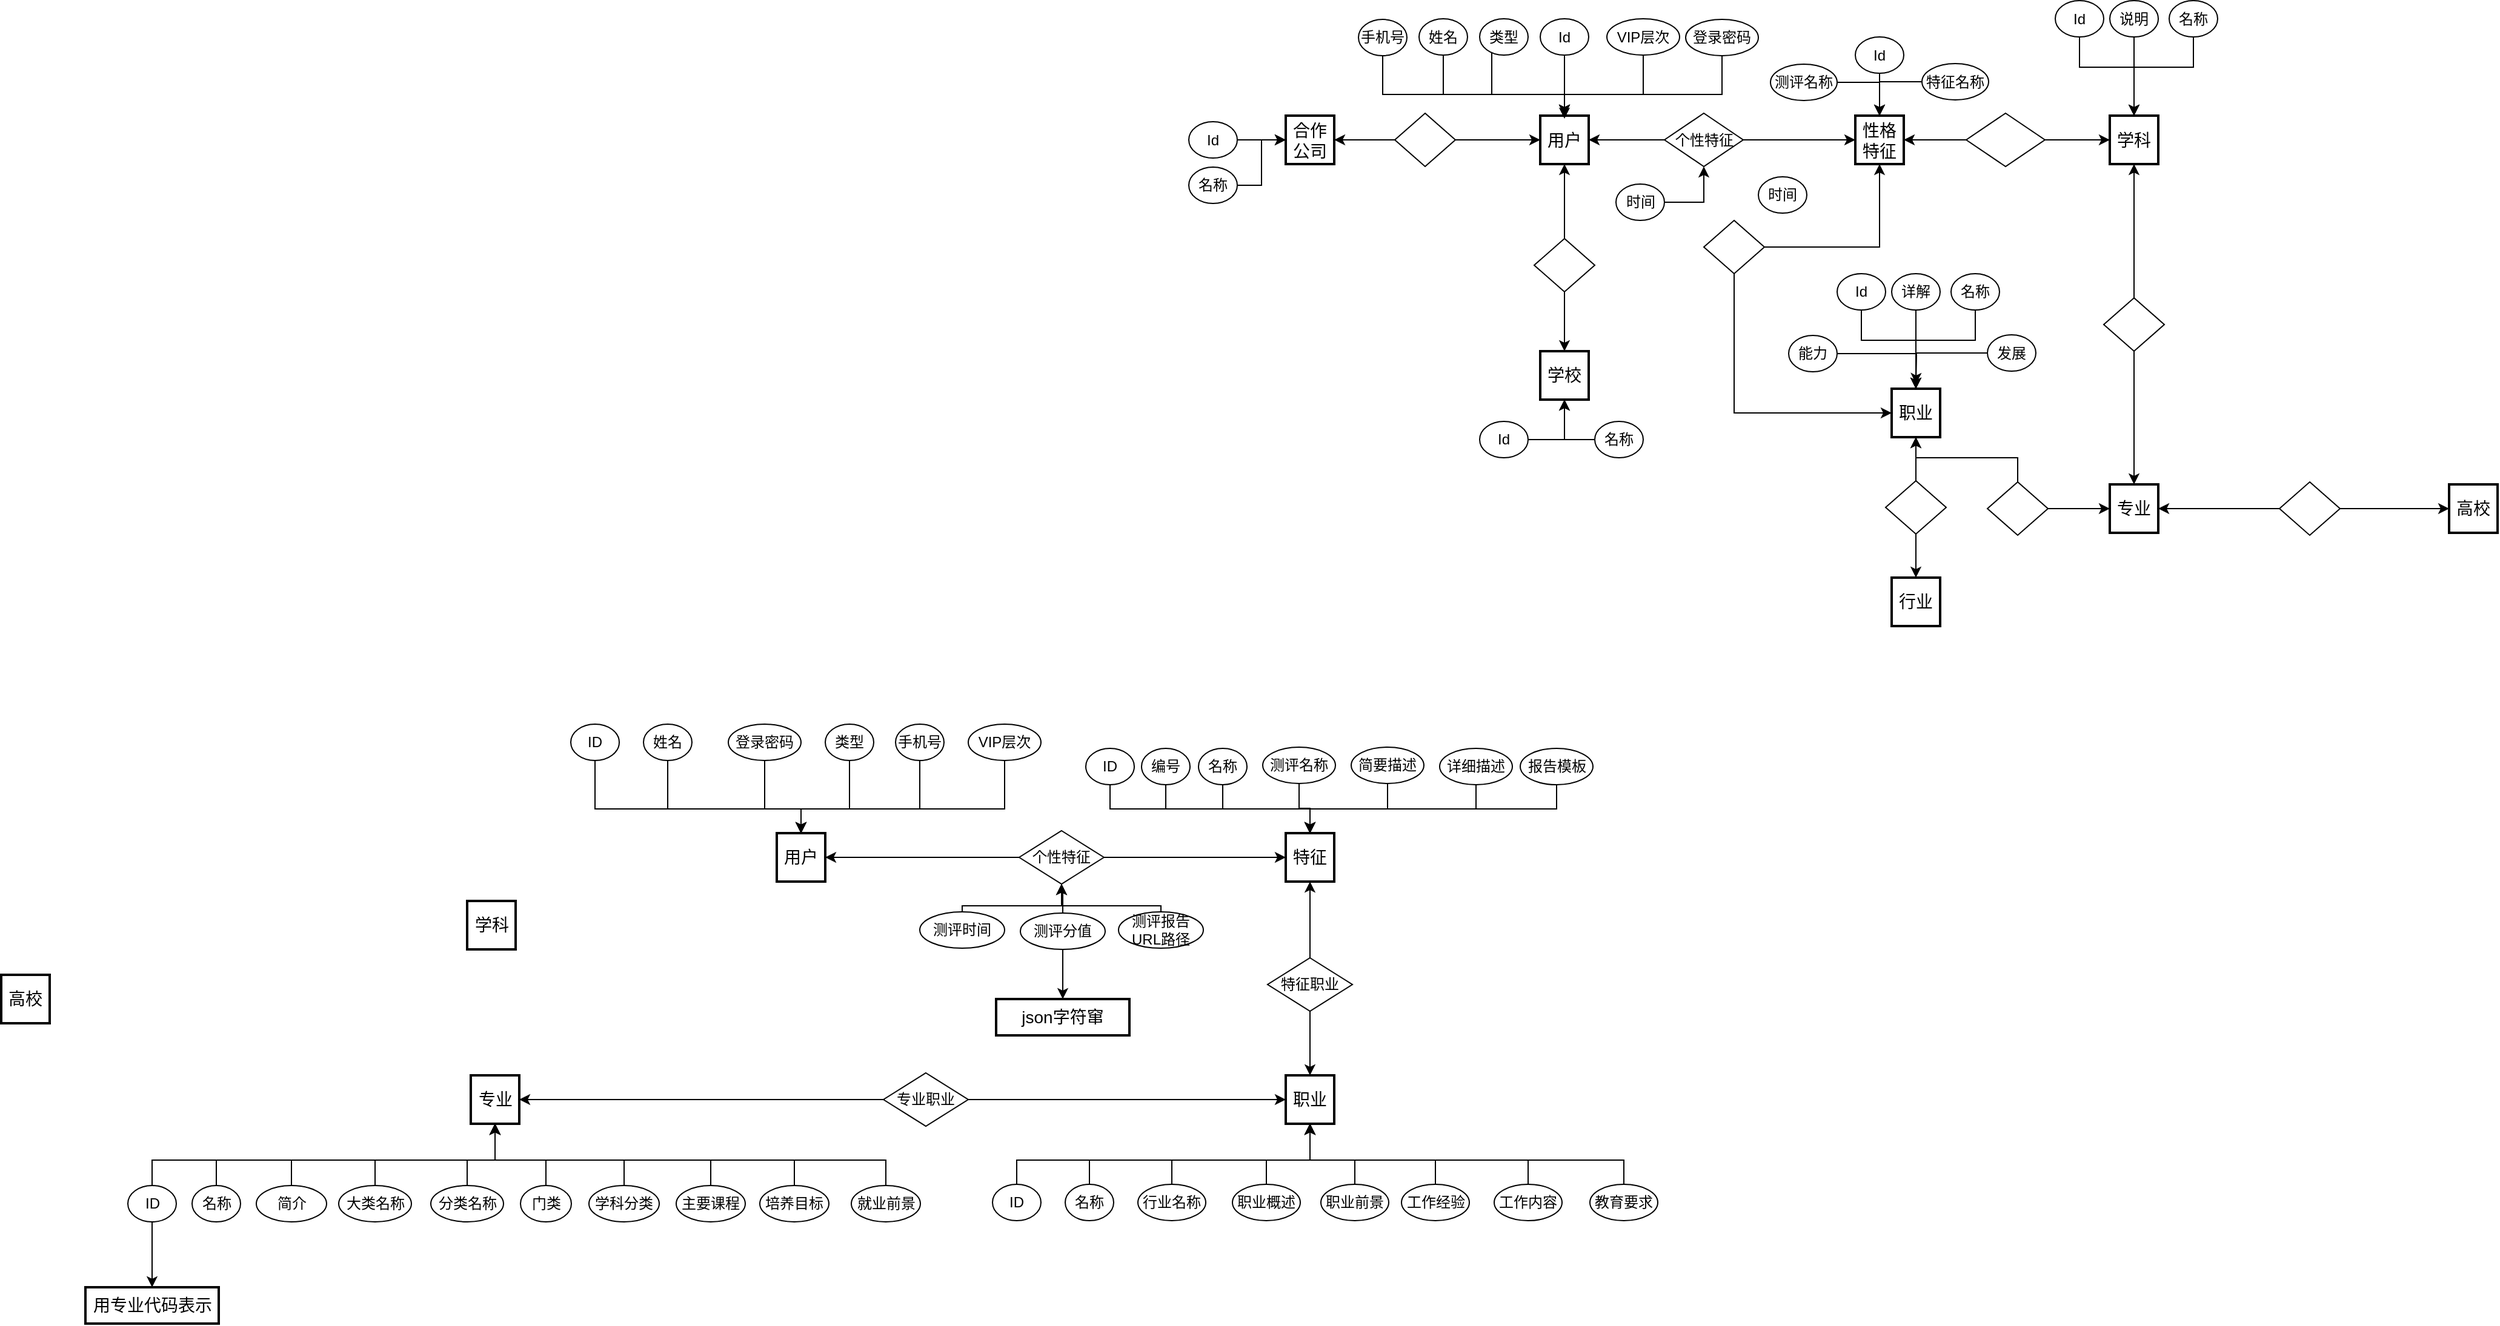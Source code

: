 <mxfile pages="1" version="11.2.8" type="github"><diagram id="c3jLHQnRXWolZvUFxAqa" name="第 1 页"><mxGraphModel dx="3076" dy="795" grid="1" gridSize="10" guides="1" tooltips="1" connect="1" arrows="1" fold="1" page="1" pageScale="1" pageWidth="827" pageHeight="1169" math="0" shadow="0"><root><mxCell id="0"/><mxCell id="1" parent="0"/><mxCell id="4pVOSGv-A3DW7dWkaYDo-1" value="用户" style="strokeWidth=2;whiteSpace=wrap;html=1;align=center;fontSize=14;" parent="1" vertex="1"><mxGeometry x="-160" y="257.5" width="40" height="40" as="geometry"/></mxCell><mxCell id="AkmsUMtlwAlHVYokd7_f-1" value="学校" style="strokeWidth=2;whiteSpace=wrap;html=1;align=center;fontSize=14;" parent="1" vertex="1"><mxGeometry x="-160" y="452" width="40" height="40" as="geometry"/></mxCell><mxCell id="AkmsUMtlwAlHVYokd7_f-3" value="专业" style="strokeWidth=2;whiteSpace=wrap;html=1;align=center;fontSize=14;" parent="1" vertex="1"><mxGeometry x="310" y="562" width="40" height="40" as="geometry"/></mxCell><mxCell id="Sx5HT6EdKAHx9cpC8Vp--2" value="" style="group" parent="1" vertex="1" connectable="0"><mxGeometry x="265" y="162.5" width="134" height="135" as="geometry"/></mxCell><mxCell id="AkmsUMtlwAlHVYokd7_f-4" value="学科" style="strokeWidth=2;whiteSpace=wrap;html=1;align=center;fontSize=14;" parent="Sx5HT6EdKAHx9cpC8Vp--2" vertex="1"><mxGeometry x="45" y="95" width="40" height="40" as="geometry"/></mxCell><mxCell id="AkmsUMtlwAlHVYokd7_f-10" style="edgeStyle=orthogonalEdgeStyle;rounded=0;orthogonalLoop=1;jettySize=auto;html=1;entryX=0.5;entryY=0;entryDx=0;entryDy=0;" parent="Sx5HT6EdKAHx9cpC8Vp--2" source="AkmsUMtlwAlHVYokd7_f-6" target="AkmsUMtlwAlHVYokd7_f-4" edge="1"><mxGeometry relative="1" as="geometry"><Array as="points"><mxPoint x="114" y="55"/><mxPoint x="65" y="55"/></Array></mxGeometry></mxCell><mxCell id="AkmsUMtlwAlHVYokd7_f-6" value="名称" style="ellipse;whiteSpace=wrap;html=1;" parent="Sx5HT6EdKAHx9cpC8Vp--2" vertex="1"><mxGeometry x="94" width="40" height="30" as="geometry"/></mxCell><mxCell id="AkmsUMtlwAlHVYokd7_f-9" style="edgeStyle=orthogonalEdgeStyle;rounded=0;orthogonalLoop=1;jettySize=auto;html=1;entryX=0.5;entryY=0;entryDx=0;entryDy=0;" parent="Sx5HT6EdKAHx9cpC8Vp--2" source="AkmsUMtlwAlHVYokd7_f-7" target="AkmsUMtlwAlHVYokd7_f-4" edge="1"><mxGeometry relative="1" as="geometry"><Array as="points"><mxPoint x="20" y="55"/><mxPoint x="65" y="55"/></Array></mxGeometry></mxCell><mxCell id="AkmsUMtlwAlHVYokd7_f-7" value="Id" style="ellipse;whiteSpace=wrap;html=1;" parent="Sx5HT6EdKAHx9cpC8Vp--2" vertex="1"><mxGeometry width="40" height="30" as="geometry"/></mxCell><mxCell id="Sx5HT6EdKAHx9cpC8Vp--1" style="edgeStyle=orthogonalEdgeStyle;rounded=0;orthogonalLoop=1;jettySize=auto;html=1;entryX=0.5;entryY=0;entryDx=0;entryDy=0;" parent="Sx5HT6EdKAHx9cpC8Vp--2" source="AkmsUMtlwAlHVYokd7_f-8" target="AkmsUMtlwAlHVYokd7_f-4" edge="1"><mxGeometry relative="1" as="geometry"><Array as="points"><mxPoint x="65" y="75"/><mxPoint x="65" y="75"/></Array></mxGeometry></mxCell><mxCell id="AkmsUMtlwAlHVYokd7_f-8" value="说明" style="ellipse;whiteSpace=wrap;html=1;" parent="Sx5HT6EdKAHx9cpC8Vp--2" vertex="1"><mxGeometry x="45" width="40" height="30" as="geometry"/></mxCell><mxCell id="Sx5HT6EdKAHx9cpC8Vp--14" style="edgeStyle=orthogonalEdgeStyle;rounded=0;orthogonalLoop=1;jettySize=auto;html=1;exitX=0.5;exitY=0;exitDx=0;exitDy=0;" parent="1" source="Sx5HT6EdKAHx9cpC8Vp--13" target="Sx5HT6EdKAHx9cpC8Vp--4" edge="1"><mxGeometry relative="1" as="geometry"/></mxCell><mxCell id="Sx5HT6EdKAHx9cpC8Vp--4" value="职业" style="strokeWidth=2;whiteSpace=wrap;html=1;align=center;fontSize=14;" parent="1" vertex="1"><mxGeometry x="130" y="483" width="40" height="40" as="geometry"/></mxCell><mxCell id="Sx5HT6EdKAHx9cpC8Vp--5" style="edgeStyle=orthogonalEdgeStyle;rounded=0;orthogonalLoop=1;jettySize=auto;html=1;entryX=0.5;entryY=0;entryDx=0;entryDy=0;" parent="1" source="Sx5HT6EdKAHx9cpC8Vp--6" target="Sx5HT6EdKAHx9cpC8Vp--4" edge="1"><mxGeometry relative="1" as="geometry"><Array as="points"><mxPoint x="199" y="443"/><mxPoint x="150" y="443"/></Array></mxGeometry></mxCell><mxCell id="Sx5HT6EdKAHx9cpC8Vp--6" value="名称" style="ellipse;whiteSpace=wrap;html=1;" parent="1" vertex="1"><mxGeometry x="179" y="388" width="40" height="30" as="geometry"/></mxCell><mxCell id="Sx5HT6EdKAHx9cpC8Vp--7" style="edgeStyle=orthogonalEdgeStyle;rounded=0;orthogonalLoop=1;jettySize=auto;html=1;entryX=0.5;entryY=0;entryDx=0;entryDy=0;" parent="1" source="Sx5HT6EdKAHx9cpC8Vp--8" target="Sx5HT6EdKAHx9cpC8Vp--4" edge="1"><mxGeometry relative="1" as="geometry"><Array as="points"><mxPoint x="105" y="443"/><mxPoint x="150" y="443"/></Array></mxGeometry></mxCell><mxCell id="Sx5HT6EdKAHx9cpC8Vp--8" value="Id" style="ellipse;whiteSpace=wrap;html=1;" parent="1" vertex="1"><mxGeometry x="85" y="388" width="40" height="30" as="geometry"/></mxCell><mxCell id="Sx5HT6EdKAHx9cpC8Vp--9" style="edgeStyle=orthogonalEdgeStyle;rounded=0;orthogonalLoop=1;jettySize=auto;html=1;entryX=0.5;entryY=0;entryDx=0;entryDy=0;" parent="1" source="Sx5HT6EdKAHx9cpC8Vp--10" target="Sx5HT6EdKAHx9cpC8Vp--4" edge="1"><mxGeometry relative="1" as="geometry"><Array as="points"><mxPoint x="150" y="463"/><mxPoint x="150" y="463"/></Array></mxGeometry></mxCell><mxCell id="Sx5HT6EdKAHx9cpC8Vp--10" value="详解" style="ellipse;whiteSpace=wrap;html=1;" parent="1" vertex="1"><mxGeometry x="130" y="388" width="40" height="30" as="geometry"/></mxCell><mxCell id="Sx5HT6EdKAHx9cpC8Vp--18" style="edgeStyle=orthogonalEdgeStyle;rounded=0;orthogonalLoop=1;jettySize=auto;html=1;entryX=0.5;entryY=0;entryDx=0;entryDy=0;" parent="1" source="Sx5HT6EdKAHx9cpC8Vp--11" target="Sx5HT6EdKAHx9cpC8Vp--4" edge="1"><mxGeometry relative="1" as="geometry"/></mxCell><mxCell id="Sx5HT6EdKAHx9cpC8Vp--11" value="能力" style="ellipse;whiteSpace=wrap;html=1;" parent="1" vertex="1"><mxGeometry x="45" y="439" width="40" height="30" as="geometry"/></mxCell><mxCell id="Sx5HT6EdKAHx9cpC8Vp--12" value="行业" style="strokeWidth=2;whiteSpace=wrap;html=1;align=center;fontSize=14;" parent="1" vertex="1"><mxGeometry x="130" y="639" width="40" height="40" as="geometry"/></mxCell><mxCell id="Sx5HT6EdKAHx9cpC8Vp--15" style="edgeStyle=orthogonalEdgeStyle;rounded=0;orthogonalLoop=1;jettySize=auto;html=1;entryX=0.5;entryY=0;entryDx=0;entryDy=0;" parent="1" source="Sx5HT6EdKAHx9cpC8Vp--13" target="Sx5HT6EdKAHx9cpC8Vp--12" edge="1"><mxGeometry relative="1" as="geometry"/></mxCell><mxCell id="Sx5HT6EdKAHx9cpC8Vp--13" value="" style="rhombus;whiteSpace=wrap;html=1;" parent="1" vertex="1"><mxGeometry x="125" y="559" width="50" height="44" as="geometry"/></mxCell><mxCell id="Sx5HT6EdKAHx9cpC8Vp--20" style="edgeStyle=orthogonalEdgeStyle;rounded=0;orthogonalLoop=1;jettySize=auto;html=1;" parent="1" source="Sx5HT6EdKAHx9cpC8Vp--19" edge="1"><mxGeometry relative="1" as="geometry"><mxPoint x="150" y="479" as="targetPoint"/></mxGeometry></mxCell><mxCell id="Sx5HT6EdKAHx9cpC8Vp--19" value="发展" style="ellipse;whiteSpace=wrap;html=1;" parent="1" vertex="1"><mxGeometry x="209" y="438.5" width="40" height="30" as="geometry"/></mxCell><mxCell id="Sx5HT6EdKAHx9cpC8Vp--23" value="高校" style="strokeWidth=2;whiteSpace=wrap;html=1;align=center;fontSize=14;" parent="1" vertex="1"><mxGeometry x="590" y="562" width="40" height="40" as="geometry"/></mxCell><mxCell id="Sx5HT6EdKAHx9cpC8Vp--25" style="edgeStyle=orthogonalEdgeStyle;rounded=0;orthogonalLoop=1;jettySize=auto;html=1;entryX=0.5;entryY=1;entryDx=0;entryDy=0;" parent="1" source="Sx5HT6EdKAHx9cpC8Vp--24" target="Sx5HT6EdKAHx9cpC8Vp--4" edge="1"><mxGeometry relative="1" as="geometry"><Array as="points"><mxPoint x="234" y="540"/><mxPoint x="150" y="540"/></Array></mxGeometry></mxCell><mxCell id="Sx5HT6EdKAHx9cpC8Vp--26" style="edgeStyle=orthogonalEdgeStyle;rounded=0;orthogonalLoop=1;jettySize=auto;html=1;entryX=0;entryY=0.5;entryDx=0;entryDy=0;" parent="1" source="Sx5HT6EdKAHx9cpC8Vp--24" target="AkmsUMtlwAlHVYokd7_f-3" edge="1"><mxGeometry relative="1" as="geometry"/></mxCell><mxCell id="Sx5HT6EdKAHx9cpC8Vp--24" value="" style="rhombus;whiteSpace=wrap;html=1;" parent="1" vertex="1"><mxGeometry x="209" y="560" width="50" height="44" as="geometry"/></mxCell><mxCell id="Sx5HT6EdKAHx9cpC8Vp--28" style="edgeStyle=orthogonalEdgeStyle;rounded=0;orthogonalLoop=1;jettySize=auto;html=1;entryX=1;entryY=0.5;entryDx=0;entryDy=0;" parent="1" source="Sx5HT6EdKAHx9cpC8Vp--27" target="AkmsUMtlwAlHVYokd7_f-3" edge="1"><mxGeometry relative="1" as="geometry"/></mxCell><mxCell id="Sx5HT6EdKAHx9cpC8Vp--29" style="edgeStyle=orthogonalEdgeStyle;rounded=0;orthogonalLoop=1;jettySize=auto;html=1;entryX=0;entryY=0.5;entryDx=0;entryDy=0;" parent="1" source="Sx5HT6EdKAHx9cpC8Vp--27" target="Sx5HT6EdKAHx9cpC8Vp--23" edge="1"><mxGeometry relative="1" as="geometry"/></mxCell><mxCell id="Sx5HT6EdKAHx9cpC8Vp--27" value="" style="rhombus;whiteSpace=wrap;html=1;" parent="1" vertex="1"><mxGeometry x="450" y="560" width="50" height="44" as="geometry"/></mxCell><mxCell id="Sx5HT6EdKAHx9cpC8Vp--31" style="edgeStyle=orthogonalEdgeStyle;rounded=0;orthogonalLoop=1;jettySize=auto;html=1;" parent="1" source="Sx5HT6EdKAHx9cpC8Vp--30" target="AkmsUMtlwAlHVYokd7_f-3" edge="1"><mxGeometry relative="1" as="geometry"/></mxCell><mxCell id="Sx5HT6EdKAHx9cpC8Vp--32" style="edgeStyle=orthogonalEdgeStyle;rounded=0;orthogonalLoop=1;jettySize=auto;html=1;entryX=0.5;entryY=1;entryDx=0;entryDy=0;" parent="1" source="Sx5HT6EdKAHx9cpC8Vp--30" target="AkmsUMtlwAlHVYokd7_f-4" edge="1"><mxGeometry relative="1" as="geometry"/></mxCell><mxCell id="Sx5HT6EdKAHx9cpC8Vp--30" value="" style="rhombus;whiteSpace=wrap;html=1;" parent="1" vertex="1"><mxGeometry x="305" y="408" width="50" height="44" as="geometry"/></mxCell><mxCell id="Sx5HT6EdKAHx9cpC8Vp--33" value="性格特征" style="strokeWidth=2;whiteSpace=wrap;html=1;align=center;fontSize=14;" parent="1" vertex="1"><mxGeometry x="100" y="257.5" width="40" height="40" as="geometry"/></mxCell><mxCell id="Sx5HT6EdKAHx9cpC8Vp--49" style="edgeStyle=orthogonalEdgeStyle;rounded=0;orthogonalLoop=1;jettySize=auto;html=1;entryX=0.5;entryY=0;entryDx=0;entryDy=0;" parent="1" source="Sx5HT6EdKAHx9cpC8Vp--34" target="Sx5HT6EdKAHx9cpC8Vp--33" edge="1"><mxGeometry relative="1" as="geometry"/></mxCell><mxCell id="Sx5HT6EdKAHx9cpC8Vp--34" value="Id" style="ellipse;whiteSpace=wrap;html=1;" parent="1" vertex="1"><mxGeometry x="100" y="192.5" width="40" height="30" as="geometry"/></mxCell><mxCell id="Sx5HT6EdKAHx9cpC8Vp--51" style="edgeStyle=orthogonalEdgeStyle;rounded=0;orthogonalLoop=1;jettySize=auto;html=1;entryX=0.5;entryY=0;entryDx=0;entryDy=0;" parent="1" source="Sx5HT6EdKAHx9cpC8Vp--35" target="Sx5HT6EdKAHx9cpC8Vp--33" edge="1"><mxGeometry relative="1" as="geometry"/></mxCell><mxCell id="Sx5HT6EdKAHx9cpC8Vp--35" value="特征名称" style="ellipse;whiteSpace=wrap;html=1;" parent="1" vertex="1"><mxGeometry x="155" y="214.5" width="55" height="30" as="geometry"/></mxCell><mxCell id="Sx5HT6EdKAHx9cpC8Vp--50" style="edgeStyle=orthogonalEdgeStyle;rounded=0;orthogonalLoop=1;jettySize=auto;html=1;entryX=0.5;entryY=0;entryDx=0;entryDy=0;" parent="1" source="Sx5HT6EdKAHx9cpC8Vp--36" target="Sx5HT6EdKAHx9cpC8Vp--33" edge="1"><mxGeometry relative="1" as="geometry"/></mxCell><mxCell id="Sx5HT6EdKAHx9cpC8Vp--36" value="测评名称" style="ellipse;whiteSpace=wrap;html=1;" parent="1" vertex="1"><mxGeometry x="30" y="215" width="55" height="30" as="geometry"/></mxCell><mxCell id="Sx5HT6EdKAHx9cpC8Vp--38" style="edgeStyle=orthogonalEdgeStyle;rounded=0;orthogonalLoop=1;jettySize=auto;html=1;entryX=1;entryY=0.5;entryDx=0;entryDy=0;" parent="1" source="Sx5HT6EdKAHx9cpC8Vp--37" target="4pVOSGv-A3DW7dWkaYDo-1" edge="1"><mxGeometry relative="1" as="geometry"/></mxCell><mxCell id="Sx5HT6EdKAHx9cpC8Vp--39" style="edgeStyle=orthogonalEdgeStyle;rounded=0;orthogonalLoop=1;jettySize=auto;html=1;entryX=0;entryY=0.5;entryDx=0;entryDy=0;" parent="1" source="Sx5HT6EdKAHx9cpC8Vp--37" target="Sx5HT6EdKAHx9cpC8Vp--33" edge="1"><mxGeometry relative="1" as="geometry"/></mxCell><mxCell id="Sx5HT6EdKAHx9cpC8Vp--37" value="个性特征" style="rhombus;whiteSpace=wrap;html=1;" parent="1" vertex="1"><mxGeometry x="-57.5" y="255.5" width="65" height="44" as="geometry"/></mxCell><mxCell id="Sx5HT6EdKAHx9cpC8Vp--41" style="edgeStyle=orthogonalEdgeStyle;rounded=0;orthogonalLoop=1;jettySize=auto;html=1;entryX=0.5;entryY=0;entryDx=0;entryDy=0;" parent="1" source="Sx5HT6EdKAHx9cpC8Vp--40" target="4pVOSGv-A3DW7dWkaYDo-1" edge="1"><mxGeometry relative="1" as="geometry"/></mxCell><mxCell id="Sx5HT6EdKAHx9cpC8Vp--40" value="Id" style="ellipse;whiteSpace=wrap;html=1;" parent="1" vertex="1"><mxGeometry x="-160" y="177.5" width="40" height="30" as="geometry"/></mxCell><mxCell id="Sx5HT6EdKAHx9cpC8Vp--44" style="edgeStyle=orthogonalEdgeStyle;rounded=0;orthogonalLoop=1;jettySize=auto;html=1;entryX=1;entryY=0.5;entryDx=0;entryDy=0;" parent="1" source="Sx5HT6EdKAHx9cpC8Vp--43" target="Sx5HT6EdKAHx9cpC8Vp--33" edge="1"><mxGeometry relative="1" as="geometry"/></mxCell><mxCell id="Sx5HT6EdKAHx9cpC8Vp--43" value="" style="rhombus;whiteSpace=wrap;html=1;" parent="1" vertex="1"><mxGeometry x="191.5" y="255.5" width="65" height="44" as="geometry"/></mxCell><mxCell id="Sx5HT6EdKAHx9cpC8Vp--45" style="edgeStyle=orthogonalEdgeStyle;rounded=0;orthogonalLoop=1;jettySize=auto;html=1;exitX=1;exitY=0.5;exitDx=0;exitDy=0;" parent="1" source="Sx5HT6EdKAHx9cpC8Vp--43" target="AkmsUMtlwAlHVYokd7_f-4" edge="1"><mxGeometry relative="1" as="geometry"/></mxCell><mxCell id="Sx5HT6EdKAHx9cpC8Vp--54" style="edgeStyle=orthogonalEdgeStyle;rounded=0;orthogonalLoop=1;jettySize=auto;html=1;entryX=0.5;entryY=0;entryDx=0;entryDy=0;" parent="1" source="Sx5HT6EdKAHx9cpC8Vp--52" target="4pVOSGv-A3DW7dWkaYDo-1" edge="1"><mxGeometry relative="1" as="geometry"><Array as="points"><mxPoint x="-200" y="240"/><mxPoint x="-140" y="240"/></Array></mxGeometry></mxCell><mxCell id="Sx5HT6EdKAHx9cpC8Vp--52" value="类型" style="ellipse;whiteSpace=wrap;html=1;" parent="1" vertex="1"><mxGeometry x="-210" y="177.5" width="40" height="30" as="geometry"/></mxCell><mxCell id="Sx5HT6EdKAHx9cpC8Vp--55" style="edgeStyle=orthogonalEdgeStyle;rounded=0;orthogonalLoop=1;jettySize=auto;html=1;" parent="1" source="Sx5HT6EdKAHx9cpC8Vp--53" edge="1"><mxGeometry relative="1" as="geometry"><mxPoint x="-140" y="260" as="targetPoint"/><Array as="points"><mxPoint x="-75" y="240"/><mxPoint x="-140" y="240"/></Array></mxGeometry></mxCell><mxCell id="Sx5HT6EdKAHx9cpC8Vp--53" value="VIP层次" style="ellipse;whiteSpace=wrap;html=1;" parent="1" vertex="1"><mxGeometry x="-105" y="177.5" width="60" height="30" as="geometry"/></mxCell><mxCell id="Sx5HT6EdKAHx9cpC8Vp--56" value="合作公司" style="strokeWidth=2;whiteSpace=wrap;html=1;align=center;fontSize=14;" parent="1" vertex="1"><mxGeometry x="-370" y="257.5" width="40" height="40" as="geometry"/></mxCell><mxCell id="Sx5HT6EdKAHx9cpC8Vp--58" style="edgeStyle=orthogonalEdgeStyle;rounded=0;orthogonalLoop=1;jettySize=auto;html=1;entryX=1;entryY=0.5;entryDx=0;entryDy=0;" parent="1" source="Sx5HT6EdKAHx9cpC8Vp--57" target="Sx5HT6EdKAHx9cpC8Vp--56" edge="1"><mxGeometry relative="1" as="geometry"/></mxCell><mxCell id="Sx5HT6EdKAHx9cpC8Vp--59" style="edgeStyle=orthogonalEdgeStyle;rounded=0;orthogonalLoop=1;jettySize=auto;html=1;entryX=0;entryY=0.5;entryDx=0;entryDy=0;" parent="1" source="Sx5HT6EdKAHx9cpC8Vp--57" target="4pVOSGv-A3DW7dWkaYDo-1" edge="1"><mxGeometry relative="1" as="geometry"/></mxCell><mxCell id="Sx5HT6EdKAHx9cpC8Vp--57" value="" style="rhombus;whiteSpace=wrap;html=1;" parent="1" vertex="1"><mxGeometry x="-280" y="255.5" width="50" height="44" as="geometry"/></mxCell><mxCell id="Sx5HT6EdKAHx9cpC8Vp--61" style="edgeStyle=orthogonalEdgeStyle;rounded=0;orthogonalLoop=1;jettySize=auto;html=1;entryX=0.5;entryY=1;entryDx=0;entryDy=0;" parent="1" source="Sx5HT6EdKAHx9cpC8Vp--60" target="4pVOSGv-A3DW7dWkaYDo-1" edge="1"><mxGeometry relative="1" as="geometry"/></mxCell><mxCell id="Sx5HT6EdKAHx9cpC8Vp--62" style="edgeStyle=orthogonalEdgeStyle;rounded=0;orthogonalLoop=1;jettySize=auto;html=1;entryX=0.5;entryY=0;entryDx=0;entryDy=0;" parent="1" source="Sx5HT6EdKAHx9cpC8Vp--60" target="AkmsUMtlwAlHVYokd7_f-1" edge="1"><mxGeometry relative="1" as="geometry"/></mxCell><mxCell id="Sx5HT6EdKAHx9cpC8Vp--60" value="" style="rhombus;whiteSpace=wrap;html=1;" parent="1" vertex="1"><mxGeometry x="-165" y="359" width="50" height="44" as="geometry"/></mxCell><mxCell id="Sx5HT6EdKAHx9cpC8Vp--65" style="edgeStyle=orthogonalEdgeStyle;rounded=0;orthogonalLoop=1;jettySize=auto;html=1;" parent="1" source="Sx5HT6EdKAHx9cpC8Vp--63" target="Sx5HT6EdKAHx9cpC8Vp--33" edge="1"><mxGeometry relative="1" as="geometry"/></mxCell><mxCell id="Sx5HT6EdKAHx9cpC8Vp--66" style="edgeStyle=orthogonalEdgeStyle;rounded=0;orthogonalLoop=1;jettySize=auto;html=1;entryX=0;entryY=0.5;entryDx=0;entryDy=0;" parent="1" source="Sx5HT6EdKAHx9cpC8Vp--63" target="Sx5HT6EdKAHx9cpC8Vp--4" edge="1"><mxGeometry relative="1" as="geometry"><Array as="points"><mxPoint y="503"/></Array></mxGeometry></mxCell><mxCell id="Sx5HT6EdKAHx9cpC8Vp--63" value="" style="rhombus;whiteSpace=wrap;html=1;" parent="1" vertex="1"><mxGeometry x="-25" y="344" width="50" height="44" as="geometry"/></mxCell><mxCell id="Sx5HT6EdKAHx9cpC8Vp--71" style="edgeStyle=orthogonalEdgeStyle;rounded=0;orthogonalLoop=1;jettySize=auto;html=1;entryX=0.5;entryY=0;entryDx=0;entryDy=0;" parent="1" source="Sx5HT6EdKAHx9cpC8Vp--68" target="4pVOSGv-A3DW7dWkaYDo-1" edge="1"><mxGeometry relative="1" as="geometry"><Array as="points"><mxPoint x="-240" y="240"/><mxPoint x="-140" y="240"/></Array></mxGeometry></mxCell><mxCell id="Sx5HT6EdKAHx9cpC8Vp--68" value="姓名" style="ellipse;whiteSpace=wrap;html=1;" parent="1" vertex="1"><mxGeometry x="-260" y="177.5" width="40" height="30" as="geometry"/></mxCell><mxCell id="Sx5HT6EdKAHx9cpC8Vp--73" style="edgeStyle=orthogonalEdgeStyle;rounded=0;orthogonalLoop=1;jettySize=auto;html=1;entryX=0.5;entryY=0;entryDx=0;entryDy=0;" parent="1" source="Sx5HT6EdKAHx9cpC8Vp--69" target="4pVOSGv-A3DW7dWkaYDo-1" edge="1"><mxGeometry relative="1" as="geometry"><Array as="points"><mxPoint x="-10" y="240"/><mxPoint x="-140" y="240"/></Array></mxGeometry></mxCell><mxCell id="Sx5HT6EdKAHx9cpC8Vp--69" value="登录密码" style="ellipse;whiteSpace=wrap;html=1;" parent="1" vertex="1"><mxGeometry x="-40" y="178" width="60" height="30" as="geometry"/></mxCell><mxCell id="Sx5HT6EdKAHx9cpC8Vp--72" style="edgeStyle=orthogonalEdgeStyle;rounded=0;orthogonalLoop=1;jettySize=auto;html=1;entryX=0.5;entryY=0;entryDx=0;entryDy=0;" parent="1" source="Sx5HT6EdKAHx9cpC8Vp--70" target="4pVOSGv-A3DW7dWkaYDo-1" edge="1"><mxGeometry relative="1" as="geometry"><Array as="points"><mxPoint x="-290" y="240"/><mxPoint x="-140" y="240"/></Array></mxGeometry></mxCell><mxCell id="Sx5HT6EdKAHx9cpC8Vp--70" value="手机号" style="ellipse;whiteSpace=wrap;html=1;" parent="1" vertex="1"><mxGeometry x="-310" y="178" width="40" height="30" as="geometry"/></mxCell><mxCell id="Sx5HT6EdKAHx9cpC8Vp--78" style="edgeStyle=orthogonalEdgeStyle;rounded=0;orthogonalLoop=1;jettySize=auto;html=1;entryX=0;entryY=0.5;entryDx=0;entryDy=0;" parent="1" source="Sx5HT6EdKAHx9cpC8Vp--74" target="Sx5HT6EdKAHx9cpC8Vp--56" edge="1"><mxGeometry relative="1" as="geometry"/></mxCell><mxCell id="Sx5HT6EdKAHx9cpC8Vp--74" value="Id" style="ellipse;whiteSpace=wrap;html=1;" parent="1" vertex="1"><mxGeometry x="-450" y="262.5" width="40" height="30" as="geometry"/></mxCell><mxCell id="Sx5HT6EdKAHx9cpC8Vp--79" style="edgeStyle=orthogonalEdgeStyle;rounded=0;orthogonalLoop=1;jettySize=auto;html=1;entryX=0;entryY=0.5;entryDx=0;entryDy=0;" parent="1" source="Sx5HT6EdKAHx9cpC8Vp--75" target="Sx5HT6EdKAHx9cpC8Vp--56" edge="1"><mxGeometry relative="1" as="geometry"/></mxCell><mxCell id="Sx5HT6EdKAHx9cpC8Vp--75" value="名称" style="ellipse;whiteSpace=wrap;html=1;" parent="1" vertex="1"><mxGeometry x="-450" y="300" width="40" height="30" as="geometry"/></mxCell><mxCell id="Sx5HT6EdKAHx9cpC8Vp--80" style="edgeStyle=orthogonalEdgeStyle;rounded=0;orthogonalLoop=1;jettySize=auto;html=1;entryX=0.5;entryY=1;entryDx=0;entryDy=0;" parent="1" source="Sx5HT6EdKAHx9cpC8Vp--76" target="AkmsUMtlwAlHVYokd7_f-1" edge="1"><mxGeometry relative="1" as="geometry"/></mxCell><mxCell id="Sx5HT6EdKAHx9cpC8Vp--76" value="Id" style="ellipse;whiteSpace=wrap;html=1;" parent="1" vertex="1"><mxGeometry x="-210" y="510" width="40" height="30" as="geometry"/></mxCell><mxCell id="Sx5HT6EdKAHx9cpC8Vp--81" style="edgeStyle=orthogonalEdgeStyle;rounded=0;orthogonalLoop=1;jettySize=auto;html=1;entryX=0.5;entryY=1;entryDx=0;entryDy=0;" parent="1" source="Sx5HT6EdKAHx9cpC8Vp--77" target="AkmsUMtlwAlHVYokd7_f-1" edge="1"><mxGeometry relative="1" as="geometry"/></mxCell><mxCell id="Sx5HT6EdKAHx9cpC8Vp--77" value="名称" style="ellipse;whiteSpace=wrap;html=1;" parent="1" vertex="1"><mxGeometry x="-115" y="510" width="40" height="30" as="geometry"/></mxCell><mxCell id="Sx5HT6EdKAHx9cpC8Vp--83" style="edgeStyle=orthogonalEdgeStyle;rounded=0;orthogonalLoop=1;jettySize=auto;html=1;entryX=0.5;entryY=1;entryDx=0;entryDy=0;" parent="1" source="Sx5HT6EdKAHx9cpC8Vp--82" target="Sx5HT6EdKAHx9cpC8Vp--37" edge="1"><mxGeometry relative="1" as="geometry"><Array as="points"><mxPoint x="-25" y="329"/></Array></mxGeometry></mxCell><mxCell id="Sx5HT6EdKAHx9cpC8Vp--82" value="时间" style="ellipse;whiteSpace=wrap;html=1;" parent="1" vertex="1"><mxGeometry x="-97.5" y="314" width="40" height="30" as="geometry"/></mxCell><mxCell id="efzbvM95AE2zE1IFi4D1-1" value="时间" style="ellipse;whiteSpace=wrap;html=1;" vertex="1" parent="1"><mxGeometry x="20" y="308" width="40" height="30" as="geometry"/></mxCell><mxCell id="efzbvM95AE2zE1IFi4D1-27" style="edgeStyle=orthogonalEdgeStyle;rounded=0;orthogonalLoop=1;jettySize=auto;html=1;exitX=1;exitY=0.5;exitDx=0;exitDy=0;" edge="1" parent="1" source="efzbvM95AE2zE1IFi4D1-25" target="efzbvM95AE2zE1IFi4D1-5"><mxGeometry relative="1" as="geometry"/></mxCell><mxCell id="efzbvM95AE2zE1IFi4D1-109" style="edgeStyle=orthogonalEdgeStyle;rounded=0;orthogonalLoop=1;jettySize=auto;html=1;exitX=0.5;exitY=0;exitDx=0;exitDy=0;" edge="1" parent="1" source="efzbvM95AE2zE1IFi4D1-74" target="efzbvM95AE2zE1IFi4D1-5"><mxGeometry relative="1" as="geometry"/></mxCell><mxCell id="efzbvM95AE2zE1IFi4D1-5" value="特征" style="strokeWidth=2;whiteSpace=wrap;html=1;align=center;fontSize=14;" vertex="1" parent="1"><mxGeometry x="-370" y="850" width="40" height="40" as="geometry"/></mxCell><mxCell id="efzbvM95AE2zE1IFi4D1-29" style="edgeStyle=orthogonalEdgeStyle;rounded=0;orthogonalLoop=1;jettySize=auto;html=1;entryX=0.5;entryY=0;entryDx=0;entryDy=0;" edge="1" parent="1" source="efzbvM95AE2zE1IFi4D1-6" target="efzbvM95AE2zE1IFi4D1-5"><mxGeometry relative="1" as="geometry"><Array as="points"><mxPoint x="-515" y="830"/><mxPoint x="-350" y="830"/></Array></mxGeometry></mxCell><mxCell id="efzbvM95AE2zE1IFi4D1-6" value="ID" style="ellipse;whiteSpace=wrap;html=1;" vertex="1" parent="1"><mxGeometry x="-535" y="780" width="40" height="30" as="geometry"/></mxCell><mxCell id="efzbvM95AE2zE1IFi4D1-30" style="edgeStyle=orthogonalEdgeStyle;rounded=0;orthogonalLoop=1;jettySize=auto;html=1;entryX=0.5;entryY=0;entryDx=0;entryDy=0;" edge="1" parent="1" source="efzbvM95AE2zE1IFi4D1-7" target="efzbvM95AE2zE1IFi4D1-5"><mxGeometry relative="1" as="geometry"><Array as="points"><mxPoint x="-469" y="830"/><mxPoint x="-350" y="830"/></Array></mxGeometry></mxCell><mxCell id="efzbvM95AE2zE1IFi4D1-7" value="编号" style="ellipse;whiteSpace=wrap;html=1;" vertex="1" parent="1"><mxGeometry x="-489" y="780" width="40" height="30" as="geometry"/></mxCell><mxCell id="efzbvM95AE2zE1IFi4D1-31" style="edgeStyle=orthogonalEdgeStyle;rounded=0;orthogonalLoop=1;jettySize=auto;html=1;entryX=0.5;entryY=0;entryDx=0;entryDy=0;" edge="1" parent="1" source="efzbvM95AE2zE1IFi4D1-9" target="efzbvM95AE2zE1IFi4D1-5"><mxGeometry relative="1" as="geometry"><Array as="points"><mxPoint x="-422" y="830"/><mxPoint x="-350" y="830"/></Array></mxGeometry></mxCell><mxCell id="efzbvM95AE2zE1IFi4D1-9" value="名称" style="ellipse;whiteSpace=wrap;html=1;" vertex="1" parent="1"><mxGeometry x="-442" y="780" width="40" height="30" as="geometry"/></mxCell><mxCell id="efzbvM95AE2zE1IFi4D1-32" style="edgeStyle=orthogonalEdgeStyle;rounded=0;orthogonalLoop=1;jettySize=auto;html=1;entryX=0.5;entryY=0;entryDx=0;entryDy=0;" edge="1" parent="1" source="efzbvM95AE2zE1IFi4D1-11" target="efzbvM95AE2zE1IFi4D1-5"><mxGeometry relative="1" as="geometry"/></mxCell><mxCell id="efzbvM95AE2zE1IFi4D1-11" value="测评名称" style="ellipse;whiteSpace=wrap;html=1;" vertex="1" parent="1"><mxGeometry x="-389" y="779" width="60" height="30" as="geometry"/></mxCell><mxCell id="efzbvM95AE2zE1IFi4D1-33" style="edgeStyle=orthogonalEdgeStyle;rounded=0;orthogonalLoop=1;jettySize=auto;html=1;" edge="1" parent="1" source="efzbvM95AE2zE1IFi4D1-13" target="efzbvM95AE2zE1IFi4D1-5"><mxGeometry relative="1" as="geometry"><Array as="points"><mxPoint x="-286" y="830"/><mxPoint x="-350" y="830"/></Array></mxGeometry></mxCell><mxCell id="efzbvM95AE2zE1IFi4D1-13" value="简要描述" style="ellipse;whiteSpace=wrap;html=1;" vertex="1" parent="1"><mxGeometry x="-316" y="779" width="60" height="30" as="geometry"/></mxCell><mxCell id="efzbvM95AE2zE1IFi4D1-34" style="edgeStyle=orthogonalEdgeStyle;rounded=0;orthogonalLoop=1;jettySize=auto;html=1;entryX=0.5;entryY=0;entryDx=0;entryDy=0;" edge="1" parent="1" source="efzbvM95AE2zE1IFi4D1-14" target="efzbvM95AE2zE1IFi4D1-5"><mxGeometry relative="1" as="geometry"><Array as="points"><mxPoint x="-213" y="830"/><mxPoint x="-350" y="830"/></Array></mxGeometry></mxCell><mxCell id="efzbvM95AE2zE1IFi4D1-14" value="详细描述" style="ellipse;whiteSpace=wrap;html=1;" vertex="1" parent="1"><mxGeometry x="-243" y="780" width="60" height="30" as="geometry"/></mxCell><mxCell id="efzbvM95AE2zE1IFi4D1-35" style="edgeStyle=orthogonalEdgeStyle;rounded=0;orthogonalLoop=1;jettySize=auto;html=1;entryX=0.5;entryY=0;entryDx=0;entryDy=0;" edge="1" parent="1" source="efzbvM95AE2zE1IFi4D1-15" target="efzbvM95AE2zE1IFi4D1-5"><mxGeometry relative="1" as="geometry"><Array as="points"><mxPoint x="-146" y="830"/><mxPoint x="-350" y="830"/></Array></mxGeometry></mxCell><mxCell id="efzbvM95AE2zE1IFi4D1-15" value="报告模板" style="ellipse;whiteSpace=wrap;html=1;" vertex="1" parent="1"><mxGeometry x="-176.5" y="780" width="60" height="30" as="geometry"/></mxCell><mxCell id="efzbvM95AE2zE1IFi4D1-28" style="edgeStyle=orthogonalEdgeStyle;rounded=0;orthogonalLoop=1;jettySize=auto;html=1;exitX=0;exitY=0.5;exitDx=0;exitDy=0;" edge="1" parent="1" source="efzbvM95AE2zE1IFi4D1-25" target="efzbvM95AE2zE1IFi4D1-16"><mxGeometry relative="1" as="geometry"/></mxCell><mxCell id="efzbvM95AE2zE1IFi4D1-16" value="用户" style="strokeWidth=2;whiteSpace=wrap;html=1;align=center;fontSize=14;" vertex="1" parent="1"><mxGeometry x="-790" y="850" width="40" height="40" as="geometry"/></mxCell><mxCell id="efzbvM95AE2zE1IFi4D1-25" value="个性特征" style="rhombus;whiteSpace=wrap;html=1;" vertex="1" parent="1"><mxGeometry x="-590" y="848" width="70" height="44" as="geometry"/></mxCell><mxCell id="efzbvM95AE2zE1IFi4D1-39" style="edgeStyle=orthogonalEdgeStyle;rounded=0;orthogonalLoop=1;jettySize=auto;html=1;entryX=0.5;entryY=1;entryDx=0;entryDy=0;" edge="1" parent="1" source="efzbvM95AE2zE1IFi4D1-36" target="efzbvM95AE2zE1IFi4D1-25"><mxGeometry relative="1" as="geometry"><Array as="points"><mxPoint x="-637" y="910"/><mxPoint x="-555" y="910"/></Array></mxGeometry></mxCell><mxCell id="efzbvM95AE2zE1IFi4D1-36" value="测评时间" style="ellipse;whiteSpace=wrap;html=1;" vertex="1" parent="1"><mxGeometry x="-672" y="915" width="70" height="30" as="geometry"/></mxCell><mxCell id="efzbvM95AE2zE1IFi4D1-41" style="edgeStyle=orthogonalEdgeStyle;rounded=0;orthogonalLoop=1;jettySize=auto;html=1;entryX=0.5;entryY=1;entryDx=0;entryDy=0;" edge="1" parent="1" source="efzbvM95AE2zE1IFi4D1-37" target="efzbvM95AE2zE1IFi4D1-25"><mxGeometry relative="1" as="geometry"><Array as="points"><mxPoint x="-473" y="910"/><mxPoint x="-555" y="910"/></Array></mxGeometry></mxCell><mxCell id="efzbvM95AE2zE1IFi4D1-37" value="测评报告URL路径" style="ellipse;whiteSpace=wrap;html=1;" vertex="1" parent="1"><mxGeometry x="-508" y="915" width="70" height="30" as="geometry"/></mxCell><mxCell id="efzbvM95AE2zE1IFi4D1-40" style="edgeStyle=orthogonalEdgeStyle;rounded=0;orthogonalLoop=1;jettySize=auto;html=1;entryX=0.5;entryY=1;entryDx=0;entryDy=0;" edge="1" parent="1" source="efzbvM95AE2zE1IFi4D1-38" target="efzbvM95AE2zE1IFi4D1-25"><mxGeometry relative="1" as="geometry"/></mxCell><mxCell id="efzbvM95AE2zE1IFi4D1-108" style="edgeStyle=orthogonalEdgeStyle;rounded=0;orthogonalLoop=1;jettySize=auto;html=1;entryX=0.5;entryY=0;entryDx=0;entryDy=0;" edge="1" parent="1" source="efzbvM95AE2zE1IFi4D1-38" target="efzbvM95AE2zE1IFi4D1-107"><mxGeometry relative="1" as="geometry"/></mxCell><mxCell id="efzbvM95AE2zE1IFi4D1-38" value="测评分值" style="ellipse;whiteSpace=wrap;html=1;" vertex="1" parent="1"><mxGeometry x="-589" y="916" width="70" height="30" as="geometry"/></mxCell><mxCell id="efzbvM95AE2zE1IFi4D1-48" style="edgeStyle=orthogonalEdgeStyle;rounded=0;orthogonalLoop=1;jettySize=auto;html=1;entryX=0.5;entryY=0;entryDx=0;entryDy=0;" edge="1" parent="1" source="efzbvM95AE2zE1IFi4D1-42" target="efzbvM95AE2zE1IFi4D1-16"><mxGeometry relative="1" as="geometry"><Array as="points"><mxPoint x="-940" y="830"/><mxPoint x="-770" y="830"/></Array></mxGeometry></mxCell><mxCell id="efzbvM95AE2zE1IFi4D1-42" value="ID" style="ellipse;whiteSpace=wrap;html=1;" vertex="1" parent="1"><mxGeometry x="-960" y="760" width="40" height="30" as="geometry"/></mxCell><mxCell id="efzbvM95AE2zE1IFi4D1-51" style="edgeStyle=orthogonalEdgeStyle;rounded=0;orthogonalLoop=1;jettySize=auto;html=1;entryX=0.5;entryY=0;entryDx=0;entryDy=0;" edge="1" parent="1" source="efzbvM95AE2zE1IFi4D1-43" target="efzbvM95AE2zE1IFi4D1-16"><mxGeometry relative="1" as="geometry"><Array as="points"><mxPoint x="-730" y="830"/><mxPoint x="-770" y="830"/></Array></mxGeometry></mxCell><mxCell id="efzbvM95AE2zE1IFi4D1-43" value="类型" style="ellipse;whiteSpace=wrap;html=1;" vertex="1" parent="1"><mxGeometry x="-750" y="760" width="40" height="30" as="geometry"/></mxCell><mxCell id="efzbvM95AE2zE1IFi4D1-53" style="edgeStyle=orthogonalEdgeStyle;rounded=0;orthogonalLoop=1;jettySize=auto;html=1;entryX=0.5;entryY=0;entryDx=0;entryDy=0;" edge="1" parent="1" source="efzbvM95AE2zE1IFi4D1-44" target="efzbvM95AE2zE1IFi4D1-16"><mxGeometry relative="1" as="geometry"><Array as="points"><mxPoint x="-602" y="830"/><mxPoint x="-770" y="830"/></Array></mxGeometry></mxCell><mxCell id="efzbvM95AE2zE1IFi4D1-44" value="VIP层次" style="ellipse;whiteSpace=wrap;html=1;" vertex="1" parent="1"><mxGeometry x="-632" y="760" width="60" height="30" as="geometry"/></mxCell><mxCell id="efzbvM95AE2zE1IFi4D1-49" style="edgeStyle=orthogonalEdgeStyle;rounded=0;orthogonalLoop=1;jettySize=auto;html=1;" edge="1" parent="1" source="efzbvM95AE2zE1IFi4D1-45" target="efzbvM95AE2zE1IFi4D1-16"><mxGeometry relative="1" as="geometry"><Array as="points"><mxPoint x="-880" y="830"/><mxPoint x="-770" y="830"/></Array></mxGeometry></mxCell><mxCell id="efzbvM95AE2zE1IFi4D1-45" value="姓名" style="ellipse;whiteSpace=wrap;html=1;" vertex="1" parent="1"><mxGeometry x="-900" y="760" width="40" height="30" as="geometry"/></mxCell><mxCell id="efzbvM95AE2zE1IFi4D1-50" style="edgeStyle=orthogonalEdgeStyle;rounded=0;orthogonalLoop=1;jettySize=auto;html=1;entryX=0.5;entryY=0;entryDx=0;entryDy=0;" edge="1" parent="1" source="efzbvM95AE2zE1IFi4D1-46" target="efzbvM95AE2zE1IFi4D1-16"><mxGeometry relative="1" as="geometry"><Array as="points"><mxPoint x="-800" y="830"/><mxPoint x="-770" y="830"/></Array></mxGeometry></mxCell><mxCell id="efzbvM95AE2zE1IFi4D1-46" value="登录密码" style="ellipse;whiteSpace=wrap;html=1;" vertex="1" parent="1"><mxGeometry x="-830" y="760" width="60" height="30" as="geometry"/></mxCell><mxCell id="efzbvM95AE2zE1IFi4D1-52" style="edgeStyle=orthogonalEdgeStyle;rounded=0;orthogonalLoop=1;jettySize=auto;html=1;entryX=0.5;entryY=0;entryDx=0;entryDy=0;" edge="1" parent="1" source="efzbvM95AE2zE1IFi4D1-47" target="efzbvM95AE2zE1IFi4D1-16"><mxGeometry relative="1" as="geometry"><Array as="points"><mxPoint x="-672" y="830"/><mxPoint x="-770" y="830"/></Array></mxGeometry></mxCell><mxCell id="efzbvM95AE2zE1IFi4D1-47" value="手机号" style="ellipse;whiteSpace=wrap;html=1;" vertex="1" parent="1"><mxGeometry x="-692" y="760" width="40" height="30" as="geometry"/></mxCell><mxCell id="efzbvM95AE2zE1IFi4D1-110" style="edgeStyle=orthogonalEdgeStyle;rounded=0;orthogonalLoop=1;jettySize=auto;html=1;exitX=0.5;exitY=1;exitDx=0;exitDy=0;" edge="1" parent="1" source="efzbvM95AE2zE1IFi4D1-74" target="efzbvM95AE2zE1IFi4D1-54"><mxGeometry relative="1" as="geometry"/></mxCell><mxCell id="efzbvM95AE2zE1IFi4D1-54" value="职业" style="strokeWidth=2;whiteSpace=wrap;html=1;align=center;fontSize=14;" vertex="1" parent="1"><mxGeometry x="-370" y="1050" width="40" height="40" as="geometry"/></mxCell><mxCell id="efzbvM95AE2zE1IFi4D1-115" style="edgeStyle=orthogonalEdgeStyle;rounded=0;orthogonalLoop=1;jettySize=auto;html=1;entryX=0.5;entryY=1;entryDx=0;entryDy=0;" edge="1" parent="1" source="efzbvM95AE2zE1IFi4D1-57" target="efzbvM95AE2zE1IFi4D1-54"><mxGeometry relative="1" as="geometry"><Array as="points"><mxPoint x="-464" y="1120"/><mxPoint x="-350" y="1120"/></Array></mxGeometry></mxCell><mxCell id="efzbvM95AE2zE1IFi4D1-57" value="行业名称" style="ellipse;whiteSpace=wrap;html=1;" vertex="1" parent="1"><mxGeometry x="-492" y="1140" width="56" height="30" as="geometry"/></mxCell><mxCell id="efzbvM95AE2zE1IFi4D1-111" style="edgeStyle=orthogonalEdgeStyle;rounded=0;orthogonalLoop=1;jettySize=auto;html=1;entryX=0.5;entryY=1;entryDx=0;entryDy=0;" edge="1" parent="1" source="efzbvM95AE2zE1IFi4D1-58" target="efzbvM95AE2zE1IFi4D1-54"><mxGeometry relative="1" as="geometry"><Array as="points"><mxPoint x="-592" y="1120"/><mxPoint x="-350" y="1120"/></Array></mxGeometry></mxCell><mxCell id="efzbvM95AE2zE1IFi4D1-58" value="ID" style="ellipse;whiteSpace=wrap;html=1;" vertex="1" parent="1"><mxGeometry x="-612" y="1140" width="40" height="30" as="geometry"/></mxCell><mxCell id="efzbvM95AE2zE1IFi4D1-113" style="edgeStyle=orthogonalEdgeStyle;rounded=0;orthogonalLoop=1;jettySize=auto;html=1;entryX=0.5;entryY=1;entryDx=0;entryDy=0;" edge="1" parent="1" source="efzbvM95AE2zE1IFi4D1-59" target="efzbvM95AE2zE1IFi4D1-54"><mxGeometry relative="1" as="geometry"><Array as="points"><mxPoint x="-532" y="1120"/><mxPoint x="-350" y="1120"/></Array></mxGeometry></mxCell><mxCell id="efzbvM95AE2zE1IFi4D1-59" value="名称" style="ellipse;whiteSpace=wrap;html=1;" vertex="1" parent="1"><mxGeometry x="-552" y="1140" width="40" height="30" as="geometry"/></mxCell><mxCell id="efzbvM95AE2zE1IFi4D1-117" style="edgeStyle=orthogonalEdgeStyle;rounded=0;orthogonalLoop=1;jettySize=auto;html=1;entryX=0.5;entryY=1;entryDx=0;entryDy=0;" edge="1" parent="1" source="efzbvM95AE2zE1IFi4D1-60" target="efzbvM95AE2zE1IFi4D1-54"><mxGeometry relative="1" as="geometry"><Array as="points"><mxPoint x="-313" y="1120"/><mxPoint x="-350" y="1120"/></Array></mxGeometry></mxCell><mxCell id="efzbvM95AE2zE1IFi4D1-60" value="职业前景" style="ellipse;whiteSpace=wrap;html=1;" vertex="1" parent="1"><mxGeometry x="-341" y="1140" width="56" height="30" as="geometry"/></mxCell><mxCell id="efzbvM95AE2zE1IFi4D1-116" style="edgeStyle=orthogonalEdgeStyle;rounded=0;orthogonalLoop=1;jettySize=auto;html=1;entryX=0.5;entryY=1;entryDx=0;entryDy=0;" edge="1" parent="1" source="efzbvM95AE2zE1IFi4D1-61" target="efzbvM95AE2zE1IFi4D1-54"><mxGeometry relative="1" as="geometry"><Array as="points"><mxPoint x="-386" y="1120"/><mxPoint x="-350" y="1120"/></Array></mxGeometry></mxCell><mxCell id="efzbvM95AE2zE1IFi4D1-61" value="职业概述" style="ellipse;whiteSpace=wrap;html=1;" vertex="1" parent="1"><mxGeometry x="-414" y="1140" width="56" height="30" as="geometry"/></mxCell><mxCell id="efzbvM95AE2zE1IFi4D1-120" style="edgeStyle=orthogonalEdgeStyle;rounded=0;orthogonalLoop=1;jettySize=auto;html=1;entryX=0.5;entryY=1;entryDx=0;entryDy=0;" edge="1" parent="1" source="efzbvM95AE2zE1IFi4D1-62" target="efzbvM95AE2zE1IFi4D1-54"><mxGeometry relative="1" as="geometry"><Array as="points"><mxPoint x="-91" y="1120"/><mxPoint x="-350" y="1120"/></Array></mxGeometry></mxCell><mxCell id="efzbvM95AE2zE1IFi4D1-62" value="教育要求" style="ellipse;whiteSpace=wrap;html=1;" vertex="1" parent="1"><mxGeometry x="-119" y="1140" width="56" height="30" as="geometry"/></mxCell><mxCell id="efzbvM95AE2zE1IFi4D1-118" style="edgeStyle=orthogonalEdgeStyle;rounded=0;orthogonalLoop=1;jettySize=auto;html=1;entryX=0.5;entryY=1;entryDx=0;entryDy=0;" edge="1" parent="1" source="efzbvM95AE2zE1IFi4D1-63" target="efzbvM95AE2zE1IFi4D1-54"><mxGeometry relative="1" as="geometry"><Array as="points"><mxPoint x="-246" y="1120"/><mxPoint x="-350" y="1120"/></Array></mxGeometry></mxCell><mxCell id="efzbvM95AE2zE1IFi4D1-63" value="工作经验" style="ellipse;whiteSpace=wrap;html=1;" vertex="1" parent="1"><mxGeometry x="-274.5" y="1140" width="56" height="30" as="geometry"/></mxCell><mxCell id="efzbvM95AE2zE1IFi4D1-119" style="edgeStyle=orthogonalEdgeStyle;rounded=0;orthogonalLoop=1;jettySize=auto;html=1;entryX=0.5;entryY=1;entryDx=0;entryDy=0;" edge="1" parent="1" source="efzbvM95AE2zE1IFi4D1-65" target="efzbvM95AE2zE1IFi4D1-54"><mxGeometry relative="1" as="geometry"><Array as="points"><mxPoint x="-170" y="1120"/><mxPoint x="-350" y="1120"/></Array></mxGeometry></mxCell><mxCell id="efzbvM95AE2zE1IFi4D1-65" value="工作内容" style="ellipse;whiteSpace=wrap;html=1;" vertex="1" parent="1"><mxGeometry x="-198" y="1140" width="56" height="30" as="geometry"/></mxCell><mxCell id="efzbvM95AE2zE1IFi4D1-74" value="特征职业" style="rhombus;whiteSpace=wrap;html=1;" vertex="1" parent="1"><mxGeometry x="-385" y="953" width="70" height="44" as="geometry"/></mxCell><mxCell id="efzbvM95AE2zE1IFi4D1-75" value="专业" style="strokeWidth=2;whiteSpace=wrap;html=1;align=center;fontSize=14;" vertex="1" parent="1"><mxGeometry x="-1042.5" y="1050" width="40" height="40" as="geometry"/></mxCell><mxCell id="efzbvM95AE2zE1IFi4D1-84" style="edgeStyle=orthogonalEdgeStyle;rounded=0;orthogonalLoop=1;jettySize=auto;html=1;" edge="1" parent="1" source="efzbvM95AE2zE1IFi4D1-76" target="efzbvM95AE2zE1IFi4D1-83"><mxGeometry relative="1" as="geometry"/></mxCell><mxCell id="efzbvM95AE2zE1IFi4D1-96" style="edgeStyle=orthogonalEdgeStyle;rounded=0;orthogonalLoop=1;jettySize=auto;html=1;entryX=0.5;entryY=1;entryDx=0;entryDy=0;" edge="1" parent="1" source="efzbvM95AE2zE1IFi4D1-76" target="efzbvM95AE2zE1IFi4D1-75"><mxGeometry relative="1" as="geometry"><Array as="points"><mxPoint x="-1305" y="1120"/><mxPoint x="-1022" y="1120"/></Array></mxGeometry></mxCell><mxCell id="efzbvM95AE2zE1IFi4D1-76" value="ID" style="ellipse;whiteSpace=wrap;html=1;" vertex="1" parent="1"><mxGeometry x="-1325.5" y="1141" width="40" height="30" as="geometry"/></mxCell><mxCell id="efzbvM95AE2zE1IFi4D1-97" style="edgeStyle=orthogonalEdgeStyle;rounded=0;orthogonalLoop=1;jettySize=auto;html=1;entryX=0.5;entryY=1;entryDx=0;entryDy=0;" edge="1" parent="1" source="efzbvM95AE2zE1IFi4D1-77" target="efzbvM95AE2zE1IFi4D1-75"><mxGeometry relative="1" as="geometry"><Array as="points"><mxPoint x="-1252" y="1120"/><mxPoint x="-1022" y="1120"/></Array></mxGeometry></mxCell><mxCell id="efzbvM95AE2zE1IFi4D1-77" value="名称" style="ellipse;whiteSpace=wrap;html=1;" vertex="1" parent="1"><mxGeometry x="-1272.5" y="1141" width="40" height="30" as="geometry"/></mxCell><mxCell id="efzbvM95AE2zE1IFi4D1-99" style="edgeStyle=orthogonalEdgeStyle;rounded=0;orthogonalLoop=1;jettySize=auto;html=1;entryX=0.5;entryY=1;entryDx=0;entryDy=0;" edge="1" parent="1" source="efzbvM95AE2zE1IFi4D1-78" target="efzbvM95AE2zE1IFi4D1-75"><mxGeometry relative="1" as="geometry"><Array as="points"><mxPoint x="-1121" y="1120"/><mxPoint x="-1022" y="1120"/></Array></mxGeometry></mxCell><mxCell id="efzbvM95AE2zE1IFi4D1-78" value="大类名称" style="ellipse;whiteSpace=wrap;html=1;" vertex="1" parent="1"><mxGeometry x="-1151.5" y="1141" width="60" height="30" as="geometry"/></mxCell><mxCell id="efzbvM95AE2zE1IFi4D1-100" style="edgeStyle=orthogonalEdgeStyle;rounded=0;orthogonalLoop=1;jettySize=auto;html=1;entryX=0.5;entryY=1;entryDx=0;entryDy=0;" edge="1" parent="1" source="efzbvM95AE2zE1IFi4D1-80" target="efzbvM95AE2zE1IFi4D1-75"><mxGeometry relative="1" as="geometry"><Array as="points"><mxPoint x="-1045" y="1120"/><mxPoint x="-1022" y="1120"/></Array></mxGeometry></mxCell><mxCell id="efzbvM95AE2zE1IFi4D1-80" value="分类名称" style="ellipse;whiteSpace=wrap;html=1;" vertex="1" parent="1"><mxGeometry x="-1075.5" y="1141" width="60" height="30" as="geometry"/></mxCell><mxCell id="efzbvM95AE2zE1IFi4D1-83" value="用专业代码表示" style="strokeWidth=2;whiteSpace=wrap;html=1;align=center;fontSize=14;" vertex="1" parent="1"><mxGeometry x="-1360.5" y="1225" width="110" height="30" as="geometry"/></mxCell><mxCell id="efzbvM95AE2zE1IFi4D1-101" style="edgeStyle=orthogonalEdgeStyle;rounded=0;orthogonalLoop=1;jettySize=auto;html=1;entryX=0.5;entryY=1;entryDx=0;entryDy=0;" edge="1" parent="1" source="efzbvM95AE2zE1IFi4D1-85" target="efzbvM95AE2zE1IFi4D1-75"><mxGeometry relative="1" as="geometry"><Array as="points"><mxPoint x="-980" y="1120"/><mxPoint x="-1022" y="1120"/></Array></mxGeometry></mxCell><mxCell id="efzbvM95AE2zE1IFi4D1-85" value="门类" style="ellipse;whiteSpace=wrap;html=1;" vertex="1" parent="1"><mxGeometry x="-1001.5" y="1141" width="42" height="30" as="geometry"/></mxCell><mxCell id="efzbvM95AE2zE1IFi4D1-98" style="edgeStyle=orthogonalEdgeStyle;rounded=0;orthogonalLoop=1;jettySize=auto;html=1;entryX=0.5;entryY=1;entryDx=0;entryDy=0;" edge="1" parent="1" source="efzbvM95AE2zE1IFi4D1-86" target="efzbvM95AE2zE1IFi4D1-75"><mxGeometry relative="1" as="geometry"><Array as="points"><mxPoint x="-1190" y="1120"/><mxPoint x="-1022" y="1120"/></Array></mxGeometry></mxCell><mxCell id="efzbvM95AE2zE1IFi4D1-86" value="简介" style="ellipse;whiteSpace=wrap;html=1;" vertex="1" parent="1"><mxGeometry x="-1219.5" y="1141" width="58" height="30" as="geometry"/></mxCell><mxCell id="efzbvM95AE2zE1IFi4D1-103" style="edgeStyle=orthogonalEdgeStyle;rounded=0;orthogonalLoop=1;jettySize=auto;html=1;entryX=0.5;entryY=1;entryDx=0;entryDy=0;" edge="1" parent="1" source="efzbvM95AE2zE1IFi4D1-87" target="efzbvM95AE2zE1IFi4D1-75"><mxGeometry relative="1" as="geometry"><Array as="points"><mxPoint x="-844" y="1120"/><mxPoint x="-1022" y="1120"/></Array></mxGeometry></mxCell><mxCell id="efzbvM95AE2zE1IFi4D1-87" value="主要课程" style="ellipse;whiteSpace=wrap;html=1;" vertex="1" parent="1"><mxGeometry x="-873" y="1141" width="57" height="30" as="geometry"/></mxCell><mxCell id="efzbvM95AE2zE1IFi4D1-104" style="edgeStyle=orthogonalEdgeStyle;rounded=0;orthogonalLoop=1;jettySize=auto;html=1;entryX=0.5;entryY=1;entryDx=0;entryDy=0;" edge="1" parent="1" source="efzbvM95AE2zE1IFi4D1-89" target="efzbvM95AE2zE1IFi4D1-75"><mxGeometry relative="1" as="geometry"><Array as="points"><mxPoint x="-775" y="1120"/><mxPoint x="-1022" y="1120"/></Array></mxGeometry></mxCell><mxCell id="efzbvM95AE2zE1IFi4D1-89" value="培养目标" style="ellipse;whiteSpace=wrap;html=1;" vertex="1" parent="1"><mxGeometry x="-804" y="1141" width="57" height="30" as="geometry"/></mxCell><mxCell id="efzbvM95AE2zE1IFi4D1-105" style="edgeStyle=orthogonalEdgeStyle;rounded=0;orthogonalLoop=1;jettySize=auto;html=1;entryX=0.5;entryY=1;entryDx=0;entryDy=0;" edge="1" parent="1" source="efzbvM95AE2zE1IFi4D1-91" target="efzbvM95AE2zE1IFi4D1-75"><mxGeometry relative="1" as="geometry"><Array as="points"><mxPoint x="-700" y="1120"/><mxPoint x="-1022" y="1120"/></Array></mxGeometry></mxCell><mxCell id="efzbvM95AE2zE1IFi4D1-91" value="就业前景" style="ellipse;whiteSpace=wrap;html=1;" vertex="1" parent="1"><mxGeometry x="-728.5" y="1141" width="57" height="30" as="geometry"/></mxCell><mxCell id="efzbvM95AE2zE1IFi4D1-92" value="高校" style="strokeWidth=2;whiteSpace=wrap;html=1;align=center;fontSize=14;" vertex="1" parent="1"><mxGeometry x="-1430" y="967" width="40" height="40" as="geometry"/></mxCell><mxCell id="efzbvM95AE2zE1IFi4D1-93" value="学科" style="strokeWidth=2;whiteSpace=wrap;html=1;align=center;fontSize=14;" vertex="1" parent="1"><mxGeometry x="-1045.5" y="906" width="40" height="40" as="geometry"/></mxCell><mxCell id="efzbvM95AE2zE1IFi4D1-102" style="edgeStyle=orthogonalEdgeStyle;rounded=0;orthogonalLoop=1;jettySize=auto;html=1;entryX=0.5;entryY=1;entryDx=0;entryDy=0;" edge="1" parent="1" source="efzbvM95AE2zE1IFi4D1-94" target="efzbvM95AE2zE1IFi4D1-75"><mxGeometry relative="1" as="geometry"><Array as="points"><mxPoint x="-916" y="1120"/><mxPoint x="-1022" y="1120"/></Array></mxGeometry></mxCell><mxCell id="efzbvM95AE2zE1IFi4D1-94" value="学科分类" style="ellipse;whiteSpace=wrap;html=1;" vertex="1" parent="1"><mxGeometry x="-945" y="1141" width="58" height="30" as="geometry"/></mxCell><mxCell id="efzbvM95AE2zE1IFi4D1-121" style="edgeStyle=orthogonalEdgeStyle;rounded=0;orthogonalLoop=1;jettySize=auto;html=1;entryX=1;entryY=0.5;entryDx=0;entryDy=0;" edge="1" parent="1" source="efzbvM95AE2zE1IFi4D1-106" target="efzbvM95AE2zE1IFi4D1-75"><mxGeometry relative="1" as="geometry"/></mxCell><mxCell id="efzbvM95AE2zE1IFi4D1-122" style="edgeStyle=orthogonalEdgeStyle;rounded=0;orthogonalLoop=1;jettySize=auto;html=1;entryX=0;entryY=0.5;entryDx=0;entryDy=0;" edge="1" parent="1" source="efzbvM95AE2zE1IFi4D1-106" target="efzbvM95AE2zE1IFi4D1-54"><mxGeometry relative="1" as="geometry"/></mxCell><mxCell id="efzbvM95AE2zE1IFi4D1-106" value="专业职业" style="rhombus;whiteSpace=wrap;html=1;" vertex="1" parent="1"><mxGeometry x="-702" y="1048" width="70" height="44" as="geometry"/></mxCell><mxCell id="efzbvM95AE2zE1IFi4D1-107" value="json字符窜" style="strokeWidth=2;whiteSpace=wrap;html=1;align=center;fontSize=14;" vertex="1" parent="1"><mxGeometry x="-609" y="987" width="110" height="30" as="geometry"/></mxCell></root></mxGraphModel></diagram></mxfile>